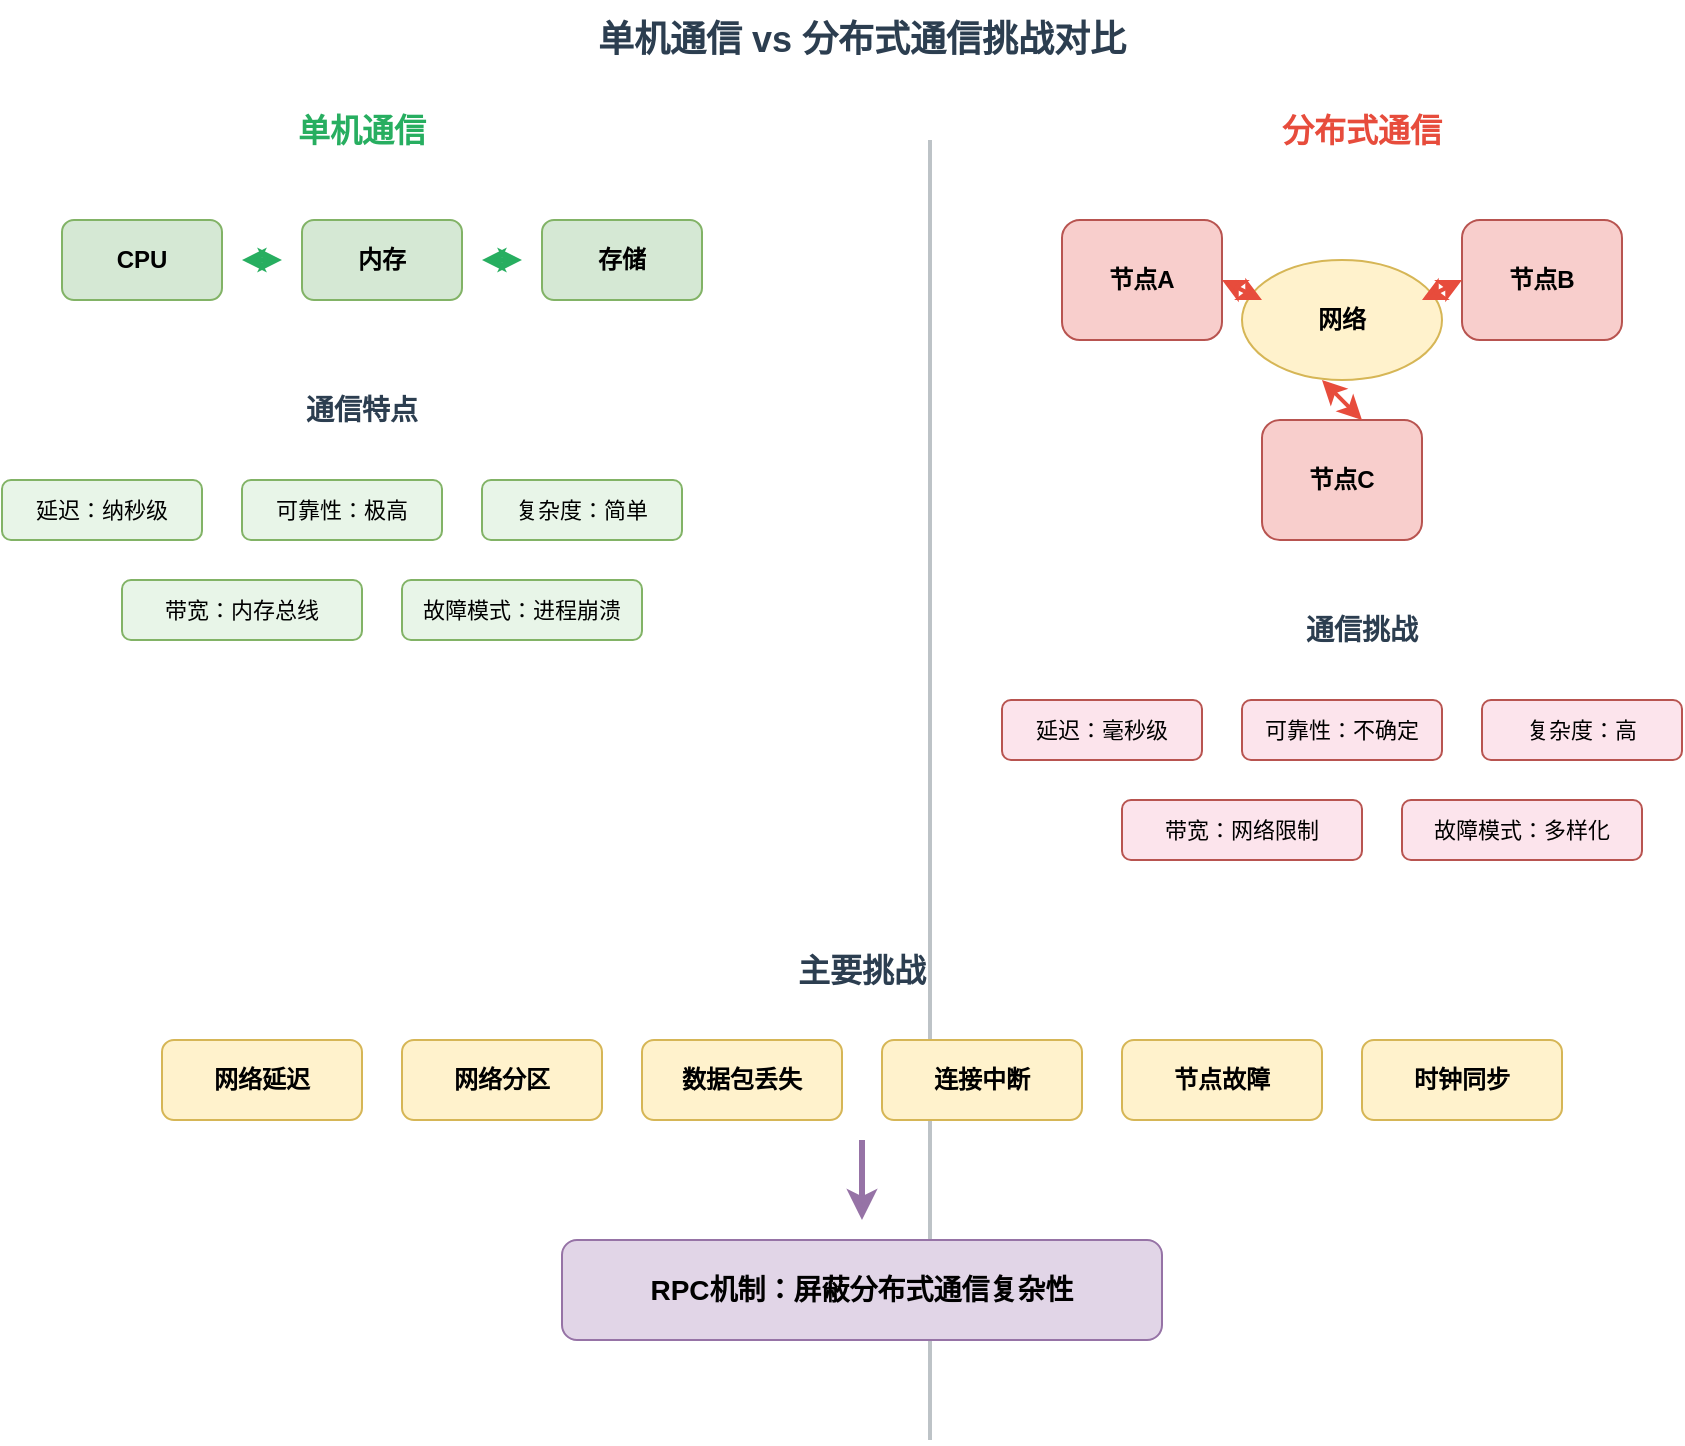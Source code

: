 <mxfile version="21.6.5" type="device">
  <diagram name="分布式系统通信挑战对比" id="communication-challenges">
    <mxGraphModel dx="1422" dy="794" grid="1" gridSize="10" guides="1" tooltips="1" connect="1" arrows="1" fold="1" page="1" pageScale="1" pageWidth="1169" pageHeight="827" math="0" shadow="0">
      <root>
        <mxCell id="0" />
        <mxCell id="1" parent="0" />
        
        <!-- 标题 -->
        <mxCell id="title" value="单机通信 vs 分布式通信挑战对比" style="text;html=1;strokeColor=none;fillColor=none;align=center;verticalAlign=middle;whiteSpace=wrap;rounded=0;fontSize=18;fontStyle=1;fontColor=#2c3e50;" vertex="1" parent="1">
          <mxGeometry x="350" y="30" width="400" height="40" as="geometry" />
        </mxCell>
        
        <!-- 分割线 -->
        <mxCell id="divider" value="" style="endArrow=none;html=1;rounded=0;strokeWidth=2;strokeColor=#bdc3c7;" edge="1" parent="1">
          <mxGeometry width="50" height="50" relative="1" as="geometry">
            <mxPoint x="584" y="100" as="sourcePoint" />
            <mxPoint x="584" y="750" as="targetPoint" />
          </mxGeometry>
        </mxCell>
        
        <!-- 左侧：单机通信 -->
        <mxCell id="local-title" value="单机通信" style="text;html=1;strokeColor=none;fillColor=none;align=center;verticalAlign=middle;whiteSpace=wrap;rounded=0;fontSize=16;fontStyle=1;fontColor=#27ae60;" vertex="1" parent="1">
          <mxGeometry x="200" y="80" width="200" height="30" as="geometry" />
        </mxCell>
        
        <!-- 单机通信架构 -->
        <mxCell id="local-cpu" value="CPU" style="rounded=1;whiteSpace=wrap;html=1;fillColor=#d5e8d4;strokeColor=#82b366;fontSize=12;fontStyle=1;" vertex="1" parent="1">
          <mxGeometry x="150" y="140" width="80" height="40" as="geometry" />
        </mxCell>
        
        <mxCell id="local-memory" value="内存" style="rounded=1;whiteSpace=wrap;html=1;fillColor=#d5e8d4;strokeColor=#82b366;fontSize=12;fontStyle=1;" vertex="1" parent="1">
          <mxGeometry x="270" y="140" width="80" height="40" as="geometry" />
        </mxCell>
        
        <mxCell id="local-storage" value="存储" style="rounded=1;whiteSpace=wrap;html=1;fillColor=#d5e8d4;strokeColor=#82b366;fontSize=12;fontStyle=1;" vertex="1" parent="1">
          <mxGeometry x="390" y="140" width="80" height="40" as="geometry" />
        </mxCell>
        
        <!-- 单机通信连接 -->
        <mxCell id="local-conn1" value="" style="endArrow=classic;startArrow=classic;html=1;rounded=0;strokeWidth=2;strokeColor=#27ae60;" edge="1" parent="1">
          <mxGeometry width="50" height="50" relative="1" as="geometry">
            <mxPoint x="240" y="160" as="sourcePoint" />
            <mxPoint x="260" y="160" as="targetPoint" />
          </mxGeometry>
        </mxCell>
        
        <mxCell id="local-conn2" value="" style="endArrow=classic;startArrow=classic;html=1;rounded=0;strokeWidth=2;strokeColor=#27ae60;" edge="1" parent="1">
          <mxGeometry width="50" height="50" relative="1" as="geometry">
            <mxPoint x="360" y="160" as="sourcePoint" />
            <mxPoint x="380" y="160" as="targetPoint" />
          </mxGeometry>
        </mxCell>
        
        <!-- 单机通信特点 -->
        <mxCell id="local-features" value="通信特点" style="text;html=1;strokeColor=none;fillColor=none;align=center;verticalAlign=middle;whiteSpace=wrap;rounded=0;fontSize=14;fontStyle=1;fontColor=#2c3e50;" vertex="1" parent="1">
          <mxGeometry x="250" y="220" width="100" height="30" as="geometry" />
        </mxCell>
        
        <mxCell id="local-latency" value="延迟：纳秒级" style="rounded=1;whiteSpace=wrap;html=1;fillColor=#e8f5e8;strokeColor=#82b366;fontSize=11;" vertex="1" parent="1">
          <mxGeometry x="120" y="270" width="100" height="30" as="geometry" />
        </mxCell>
        
        <mxCell id="local-reliability" value="可靠性：极高" style="rounded=1;whiteSpace=wrap;html=1;fillColor=#e8f5e8;strokeColor=#82b366;fontSize=11;" vertex="1" parent="1">
          <mxGeometry x="240" y="270" width="100" height="30" as="geometry" />
        </mxCell>
        
        <mxCell id="local-complexity" value="复杂度：简单" style="rounded=1;whiteSpace=wrap;html=1;fillColor=#e8f5e8;strokeColor=#82b366;fontSize=11;" vertex="1" parent="1">
          <mxGeometry x="360" y="270" width="100" height="30" as="geometry" />
        </mxCell>
        
        <mxCell id="local-bandwidth" value="带宽：内存总线" style="rounded=1;whiteSpace=wrap;html=1;fillColor=#e8f5e8;strokeColor=#82b366;fontSize=11;" vertex="1" parent="1">
          <mxGeometry x="180" y="320" width="120" height="30" as="geometry" />
        </mxCell>
        
        <mxCell id="local-failure" value="故障模式：进程崩溃" style="rounded=1;whiteSpace=wrap;html=1;fillColor=#e8f5e8;strokeColor=#82b366;fontSize=11;" vertex="1" parent="1">
          <mxGeometry x="320" y="320" width="120" height="30" as="geometry" />
        </mxCell>
        
        <!-- 右侧：分布式通信 -->
        <mxCell id="distributed-title" value="分布式通信" style="text;html=1;strokeColor=none;fillColor=none;align=center;verticalAlign=middle;whiteSpace=wrap;rounded=0;fontSize=16;fontStyle=1;fontColor=#e74c3c;" vertex="1" parent="1">
          <mxGeometry x="700" y="80" width="200" height="30" as="geometry" />
        </mxCell>
        
        <!-- 分布式通信架构 -->
        <mxCell id="dist-node1" value="节点A" style="rounded=1;whiteSpace=wrap;html=1;fillColor=#f8cecc;strokeColor=#b85450;fontSize=12;fontStyle=1;" vertex="1" parent="1">
          <mxGeometry x="650" y="140" width="80" height="60" as="geometry" />
        </mxCell>
        
        <mxCell id="dist-node2" value="节点B" style="rounded=1;whiteSpace=wrap;html=1;fillColor=#f8cecc;strokeColor=#b85450;fontSize=12;fontStyle=1;" vertex="1" parent="1">
          <mxGeometry x="850" y="140" width="80" height="60" as="geometry" />
        </mxCell>
        
        <mxCell id="dist-node3" value="节点C" style="rounded=1;whiteSpace=wrap;html=1;fillColor=#f8cecc;strokeColor=#b85450;fontSize=12;fontStyle=1;" vertex="1" parent="1">
          <mxGeometry x="750" y="240" width="80" height="60" as="geometry" />
        </mxCell>
        
        <!-- 网络连接 -->
        <mxCell id="network" value="网络" style="ellipse;whiteSpace=wrap;html=1;fillColor=#fff2cc;strokeColor=#d6b656;fontSize=12;fontStyle=1;" vertex="1" parent="1">
          <mxGeometry x="740" y="160" width="100" height="60" as="geometry" />
        </mxCell>
        
        <!-- 分布式通信连接 -->
        <mxCell id="dist-conn1" value="" style="endArrow=classic;startArrow=classic;html=1;rounded=0;strokeWidth=2;strokeColor=#e74c3c;curved=1;" edge="1" parent="1">
          <mxGeometry width="50" height="50" relative="1" as="geometry">
            <mxPoint x="730" y="170" as="sourcePoint" />
            <mxPoint x="750" y="180" as="targetPoint" />
          </mxGeometry>
        </mxCell>
        
        <mxCell id="dist-conn2" value="" style="endArrow=classic;startArrow=classic;html=1;rounded=0;strokeWidth=2;strokeColor=#e74c3c;curved=1;" edge="1" parent="1">
          <mxGeometry width="50" height="50" relative="1" as="geometry">
            <mxPoint x="830" y="180" as="sourcePoint" />
            <mxPoint x="850" y="170" as="targetPoint" />
          </mxGeometry>
        </mxCell>
        
        <mxCell id="dist-conn3" value="" style="endArrow=classic;startArrow=classic;html=1;rounded=0;strokeWidth=2;strokeColor=#e74c3c;curved=1;" edge="1" parent="1">
          <mxGeometry width="50" height="50" relative="1" as="geometry">
            <mxPoint x="780" y="220" as="sourcePoint" />
            <mxPoint x="800" y="240" as="targetPoint" />
          </mxGeometry>
        </mxCell>
        
        <!-- 分布式通信特点 -->
        <mxCell id="dist-features" value="通信挑战" style="text;html=1;strokeColor=none;fillColor=none;align=center;verticalAlign=middle;whiteSpace=wrap;rounded=0;fontSize=14;fontStyle=1;fontColor=#2c3e50;" vertex="1" parent="1">
          <mxGeometry x="750" y="330" width="100" height="30" as="geometry" />
        </mxCell>
        
        <mxCell id="dist-latency" value="延迟：毫秒级" style="rounded=1;whiteSpace=wrap;html=1;fillColor=#fce4ec;strokeColor=#b85450;fontSize=11;" vertex="1" parent="1">
          <mxGeometry x="620" y="380" width="100" height="30" as="geometry" />
        </mxCell>
        
        <mxCell id="dist-reliability" value="可靠性：不确定" style="rounded=1;whiteSpace=wrap;html=1;fillColor=#fce4ec;strokeColor=#b85450;fontSize=11;" vertex="1" parent="1">
          <mxGeometry x="740" y="380" width="100" height="30" as="geometry" />
        </mxCell>
        
        <mxCell id="dist-complexity" value="复杂度：高" style="rounded=1;whiteSpace=wrap;html=1;fillColor=#fce4ec;strokeColor=#b85450;fontSize=11;" vertex="1" parent="1">
          <mxGeometry x="860" y="380" width="100" height="30" as="geometry" />
        </mxCell>
        
        <mxCell id="dist-bandwidth" value="带宽：网络限制" style="rounded=1;whiteSpace=wrap;html=1;fillColor=#fce4ec;strokeColor=#b85450;fontSize=11;" vertex="1" parent="1">
          <mxGeometry x="680" y="430" width="120" height="30" as="geometry" />
        </mxCell>
        
        <mxCell id="dist-failure" value="故障模式：多样化" style="rounded=1;whiteSpace=wrap;html=1;fillColor=#fce4ec;strokeColor=#b85450;fontSize=11;" vertex="1" parent="1">
          <mxGeometry x="820" y="430" width="120" height="30" as="geometry" />
        </mxCell>
        
        <!-- 挑战详细说明 -->
        <mxCell id="challenges-title" value="主要挑战" style="text;html=1;strokeColor=none;fillColor=none;align=center;verticalAlign=middle;whiteSpace=wrap;rounded=0;fontSize=16;fontStyle=1;fontColor=#2c3e50;" vertex="1" parent="1">
          <mxGeometry x="450" y="500" width="200" height="30" as="geometry" />
        </mxCell>
        
        <mxCell id="challenge1" value="网络延迟" style="rounded=1;whiteSpace=wrap;html=1;fillColor=#fff2cc;strokeColor=#d6b656;fontSize=12;fontStyle=1;" vertex="1" parent="1">
          <mxGeometry x="200" y="550" width="100" height="40" as="geometry" />
        </mxCell>
        
        <mxCell id="challenge2" value="网络分区" style="rounded=1;whiteSpace=wrap;html=1;fillColor=#fff2cc;strokeColor=#d6b656;fontSize=12;fontStyle=1;" vertex="1" parent="1">
          <mxGeometry x="320" y="550" width="100" height="40" as="geometry" />
        </mxCell>
        
        <mxCell id="challenge3" value="数据包丢失" style="rounded=1;whiteSpace=wrap;html=1;fillColor=#fff2cc;strokeColor=#d6b656;fontSize=12;fontStyle=1;" vertex="1" parent="1">
          <mxGeometry x="440" y="550" width="100" height="40" as="geometry" />
        </mxCell>
        
        <mxCell id="challenge4" value="连接中断" style="rounded=1;whiteSpace=wrap;html=1;fillColor=#fff2cc;strokeColor=#d6b656;fontSize=12;fontStyle=1;" vertex="1" parent="1">
          <mxGeometry x="560" y="550" width="100" height="40" as="geometry" />
        </mxCell>
        
        <mxCell id="challenge5" value="节点故障" style="rounded=1;whiteSpace=wrap;html=1;fillColor=#fff2cc;strokeColor=#d6b656;fontSize=12;fontStyle=1;" vertex="1" parent="1">
          <mxGeometry x="680" y="550" width="100" height="40" as="geometry" />
        </mxCell>
        
        <mxCell id="challenge6" value="时钟同步" style="rounded=1;whiteSpace=wrap;html=1;fillColor=#fff2cc;strokeColor=#d6b656;fontSize=12;fontStyle=1;" vertex="1" parent="1">
          <mxGeometry x="800" y="550" width="100" height="40" as="geometry" />
        </mxCell>
        
        <!-- RPC解决方案 -->
        <mxCell id="rpc-solution" value="RPC机制：屏蔽分布式通信复杂性" style="rounded=1;whiteSpace=wrap;html=1;fillColor=#e1d5e7;strokeColor=#9673a6;fontSize=14;fontStyle=1;" vertex="1" parent="1">
          <mxGeometry x="400" y="650" width="300" height="50" as="geometry" />
        </mxCell>
        
        <!-- 箭头指向RPC -->
        <mxCell id="arrow-to-rpc" value="" style="endArrow=classic;html=1;rounded=0;strokeWidth=3;strokeColor=#9673a6;" edge="1" parent="1">
          <mxGeometry width="50" height="50" relative="1" as="geometry">
            <mxPoint x="550" y="600" as="sourcePoint" />
            <mxPoint x="550" y="640" as="targetPoint" />
          </mxGeometry>
        </mxCell>
        
      </root>
    </mxGraphModel>
  </diagram>
</mxfile>
